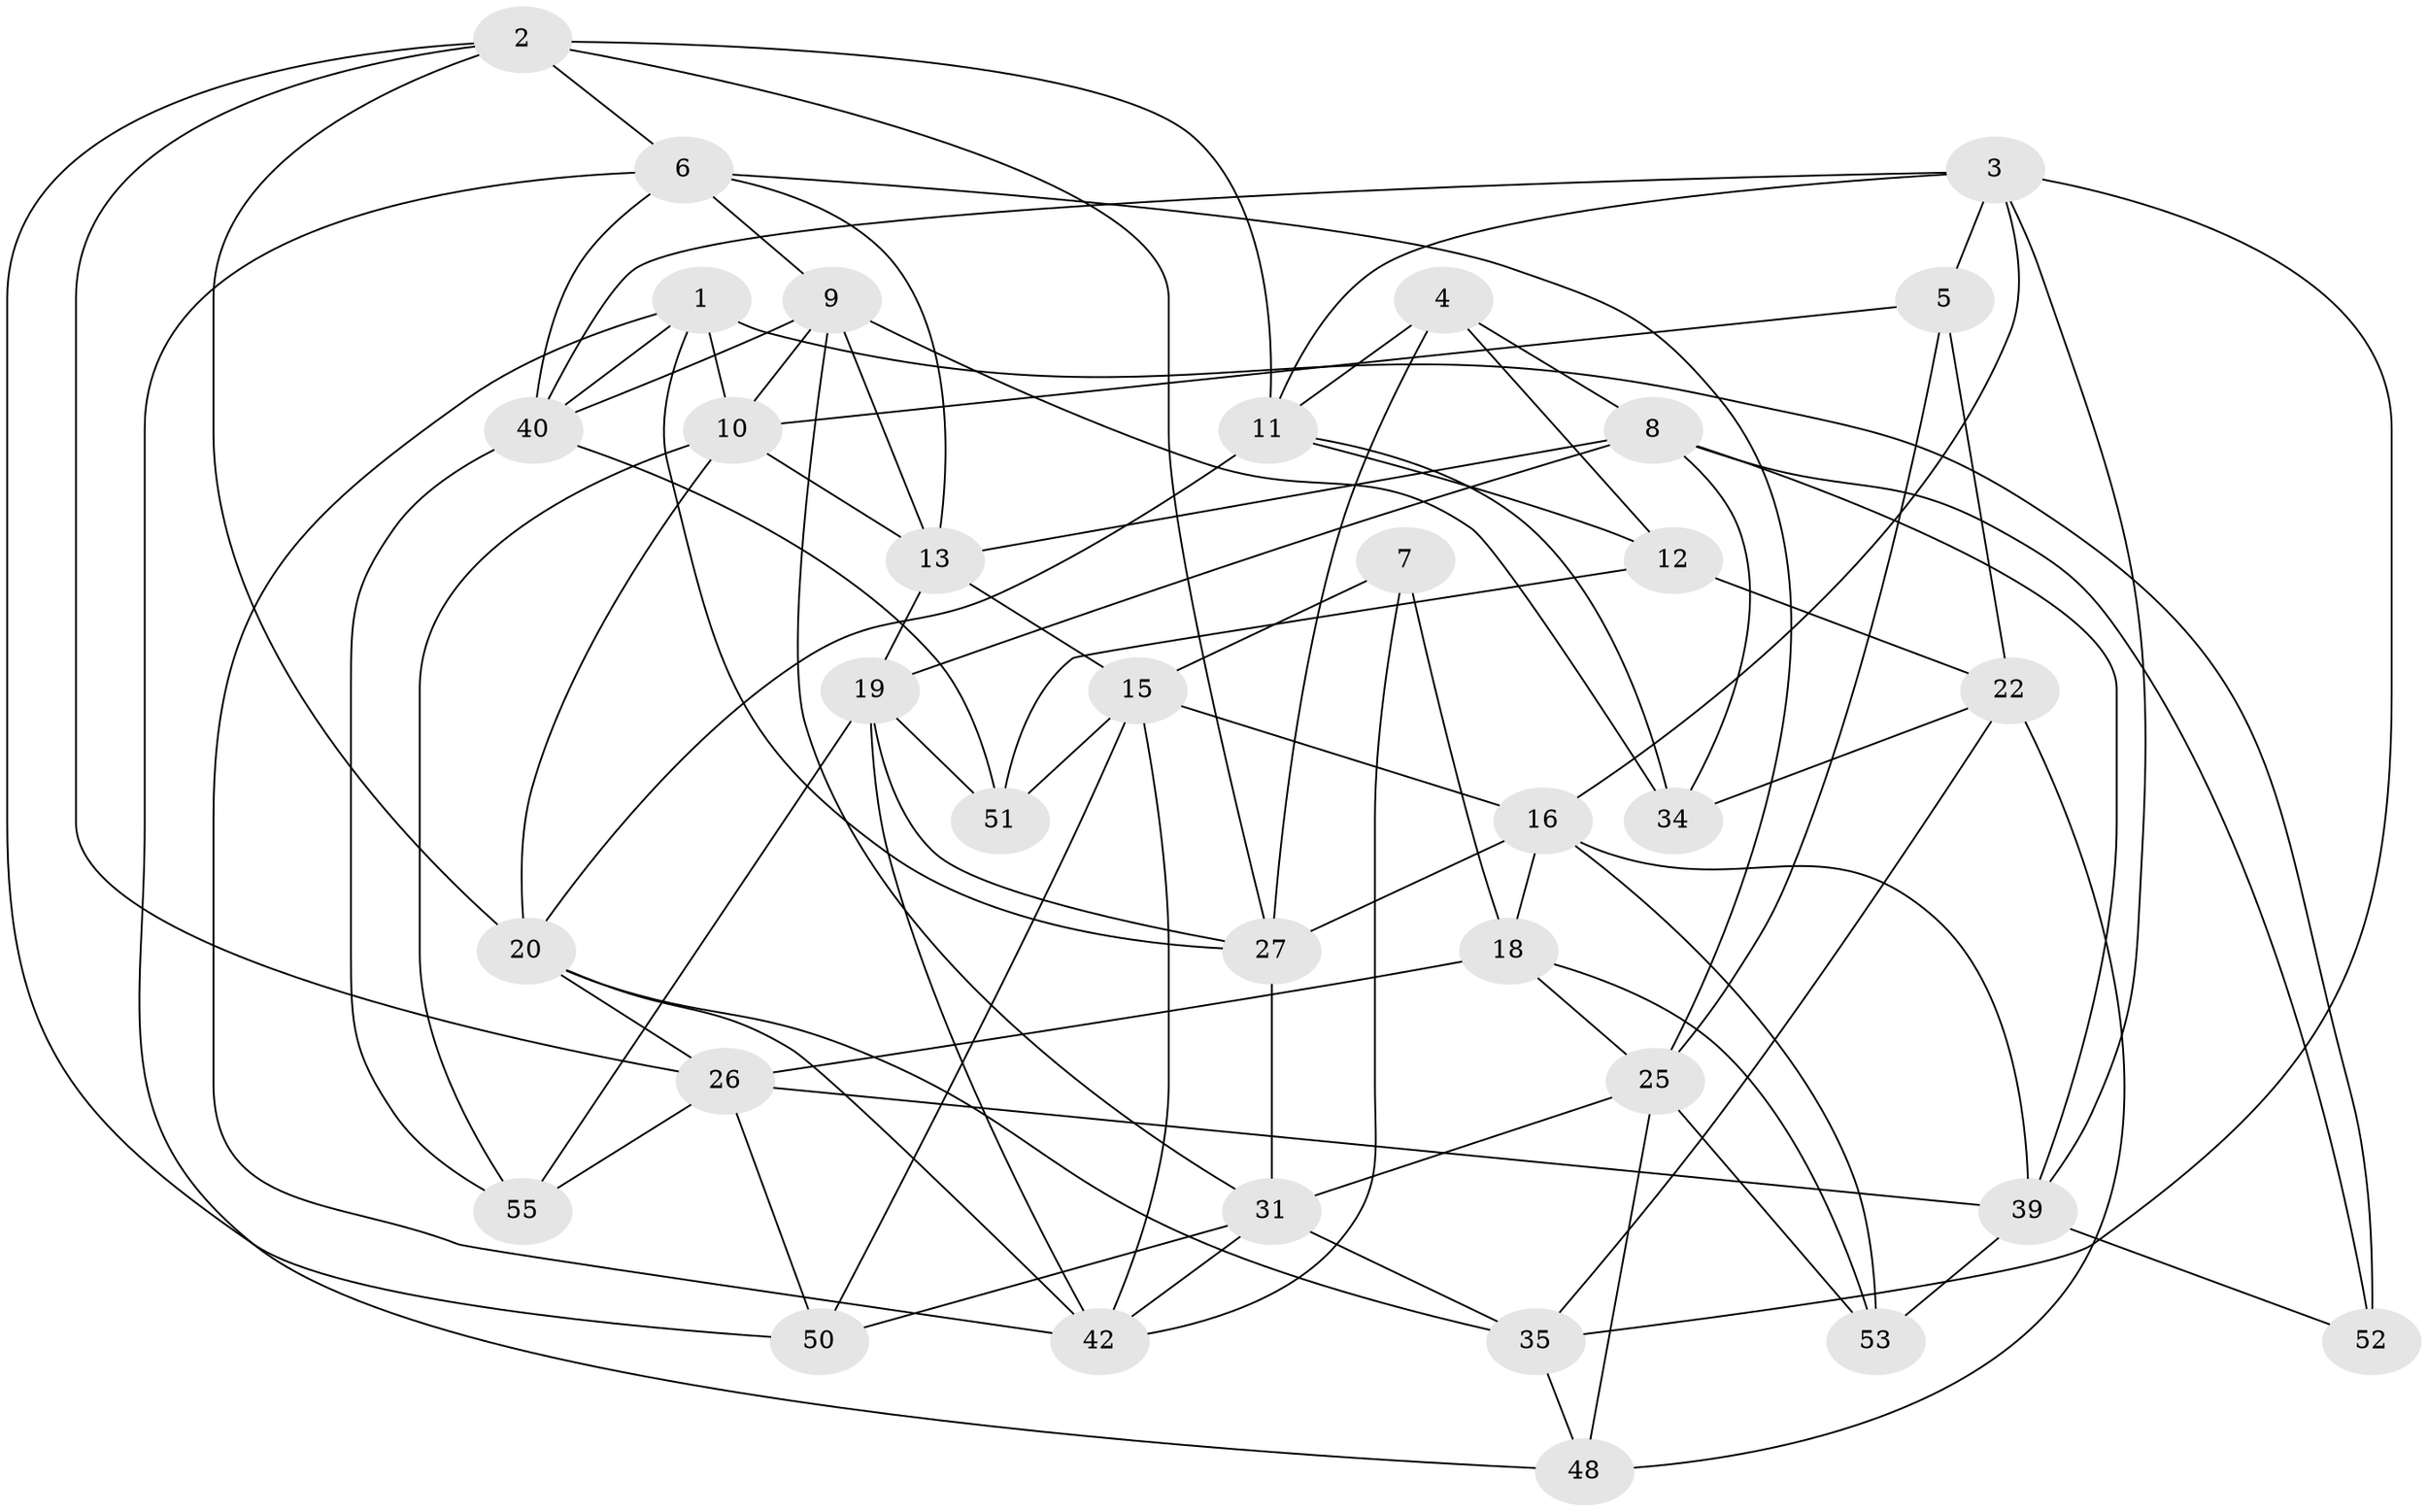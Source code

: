 // original degree distribution, {4: 1.0}
// Generated by graph-tools (version 1.1) at 2025/11/02/27/25 16:11:45]
// undirected, 34 vertices, 88 edges
graph export_dot {
graph [start="1"]
  node [color=gray90,style=filled];
  1 [super="+56"];
  2 [super="+54"];
  3 [super="+17"];
  4;
  5;
  6 [super="+21"];
  7;
  8 [super="+14"];
  9 [super="+30"];
  10 [super="+33"];
  11 [super="+43"];
  12;
  13 [super="+23"];
  15 [super="+28"];
  16 [super="+46"];
  18 [super="+32"];
  19 [super="+36"];
  20 [super="+24"];
  22 [super="+29"];
  25 [super="+47"];
  26 [super="+41"];
  27 [super="+38"];
  31 [super="+37"];
  34;
  35 [super="+45"];
  39 [super="+57"];
  40 [super="+49"];
  42 [super="+44"];
  48;
  50;
  51;
  52;
  53;
  55;
  1 -- 52 [weight=2];
  1 -- 42;
  1 -- 10;
  1 -- 40;
  1 -- 27;
  2 -- 26;
  2 -- 50;
  2 -- 11;
  2 -- 27;
  2 -- 20;
  2 -- 6;
  3 -- 5;
  3 -- 35;
  3 -- 11;
  3 -- 40;
  3 -- 39;
  3 -- 16;
  4 -- 12;
  4 -- 8;
  4 -- 27;
  4 -- 11;
  5 -- 10;
  5 -- 22;
  5 -- 25;
  6 -- 48;
  6 -- 13;
  6 -- 9;
  6 -- 40;
  6 -- 25;
  7 -- 15;
  7 -- 18 [weight=2];
  7 -- 42;
  8 -- 34;
  8 -- 52;
  8 -- 19;
  8 -- 13;
  8 -- 39;
  9 -- 10;
  9 -- 34;
  9 -- 40;
  9 -- 13;
  9 -- 31;
  10 -- 13;
  10 -- 55;
  10 -- 20;
  11 -- 34;
  11 -- 12;
  11 -- 20;
  12 -- 51;
  12 -- 22;
  13 -- 19;
  13 -- 15;
  15 -- 50;
  15 -- 51;
  15 -- 16;
  15 -- 42;
  16 -- 27;
  16 -- 39;
  16 -- 53;
  16 -- 18;
  18 -- 53;
  18 -- 25;
  18 -- 26;
  19 -- 42;
  19 -- 55;
  19 -- 51;
  19 -- 27;
  20 -- 35;
  20 -- 42;
  20 -- 26;
  22 -- 35 [weight=2];
  22 -- 34;
  22 -- 48;
  25 -- 48;
  25 -- 53;
  25 -- 31;
  26 -- 50;
  26 -- 55;
  26 -- 39;
  27 -- 31;
  31 -- 50;
  31 -- 35;
  31 -- 42;
  35 -- 48;
  39 -- 52;
  39 -- 53;
  40 -- 51;
  40 -- 55;
}
